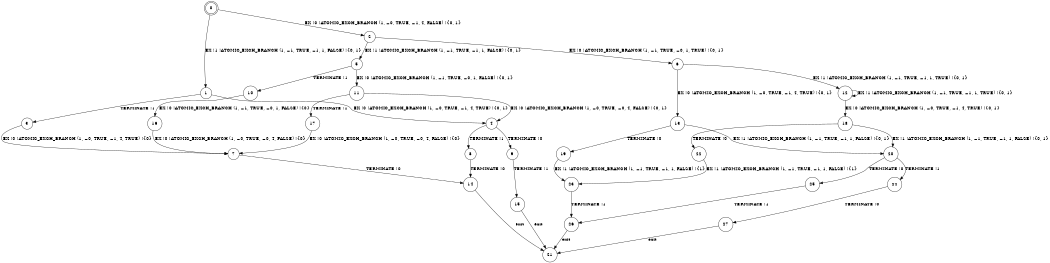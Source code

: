 digraph BCG {
size = "7, 10.5";
center = TRUE;
node [shape = circle];
0 [peripheries = 2];
0 -> 1 [label = "EX !1 !ATOMIC_EXCH_BRANCH (1, +1, TRUE, +1, 1, FALSE) !{0, 1}"];
0 -> 2 [label = "EX !0 !ATOMIC_EXCH_BRANCH (1, +0, TRUE, +1, 4, FALSE) !{0, 1}"];
1 -> 3 [label = "TERMINATE !1"];
1 -> 4 [label = "EX !0 !ATOMIC_EXCH_BRANCH (1, +0, TRUE, +1, 4, TRUE) !{0, 1}"];
2 -> 5 [label = "EX !1 !ATOMIC_EXCH_BRANCH (1, +1, TRUE, +1, 1, FALSE) !{0, 1}"];
2 -> 6 [label = "EX !0 !ATOMIC_EXCH_BRANCH (1, +1, TRUE, +0, 1, TRUE) !{0, 1}"];
3 -> 7 [label = "EX !0 !ATOMIC_EXCH_BRANCH (1, +0, TRUE, +1, 4, TRUE) !{0}"];
4 -> 8 [label = "TERMINATE !1"];
4 -> 9 [label = "TERMINATE !0"];
5 -> 10 [label = "TERMINATE !1"];
5 -> 11 [label = "EX !0 !ATOMIC_EXCH_BRANCH (1, +1, TRUE, +0, 1, FALSE) !{0, 1}"];
6 -> 12 [label = "EX !1 !ATOMIC_EXCH_BRANCH (1, +1, TRUE, +1, 1, TRUE) !{0, 1}"];
6 -> 13 [label = "EX !0 !ATOMIC_EXCH_BRANCH (1, +0, TRUE, +1, 4, TRUE) !{0, 1}"];
7 -> 14 [label = "TERMINATE !0"];
8 -> 14 [label = "TERMINATE !0"];
9 -> 15 [label = "TERMINATE !1"];
10 -> 16 [label = "EX !0 !ATOMIC_EXCH_BRANCH (1, +1, TRUE, +0, 1, FALSE) !{0}"];
11 -> 17 [label = "TERMINATE !1"];
11 -> 4 [label = "EX !0 !ATOMIC_EXCH_BRANCH (1, +0, TRUE, +0, 4, FALSE) !{0, 1}"];
12 -> 12 [label = "EX !1 !ATOMIC_EXCH_BRANCH (1, +1, TRUE, +1, 1, TRUE) !{0, 1}"];
12 -> 18 [label = "EX !0 !ATOMIC_EXCH_BRANCH (1, +0, TRUE, +1, 4, TRUE) !{0, 1}"];
13 -> 19 [label = "TERMINATE !0"];
13 -> 20 [label = "EX !1 !ATOMIC_EXCH_BRANCH (1, +1, TRUE, +1, 1, FALSE) !{0, 1}"];
14 -> 21 [label = "exit"];
15 -> 21 [label = "exit"];
16 -> 7 [label = "EX !0 !ATOMIC_EXCH_BRANCH (1, +0, TRUE, +0, 4, FALSE) !{0}"];
17 -> 7 [label = "EX !0 !ATOMIC_EXCH_BRANCH (1, +0, TRUE, +0, 4, FALSE) !{0}"];
18 -> 22 [label = "TERMINATE !0"];
18 -> 20 [label = "EX !1 !ATOMIC_EXCH_BRANCH (1, +1, TRUE, +1, 1, FALSE) !{0, 1}"];
19 -> 23 [label = "EX !1 !ATOMIC_EXCH_BRANCH (1, +1, TRUE, +1, 1, FALSE) !{1}"];
20 -> 24 [label = "TERMINATE !1"];
20 -> 25 [label = "TERMINATE !0"];
22 -> 23 [label = "EX !1 !ATOMIC_EXCH_BRANCH (1, +1, TRUE, +1, 1, FALSE) !{1}"];
23 -> 26 [label = "TERMINATE !1"];
24 -> 27 [label = "TERMINATE !0"];
25 -> 26 [label = "TERMINATE !1"];
26 -> 21 [label = "exit"];
27 -> 21 [label = "exit"];
}
